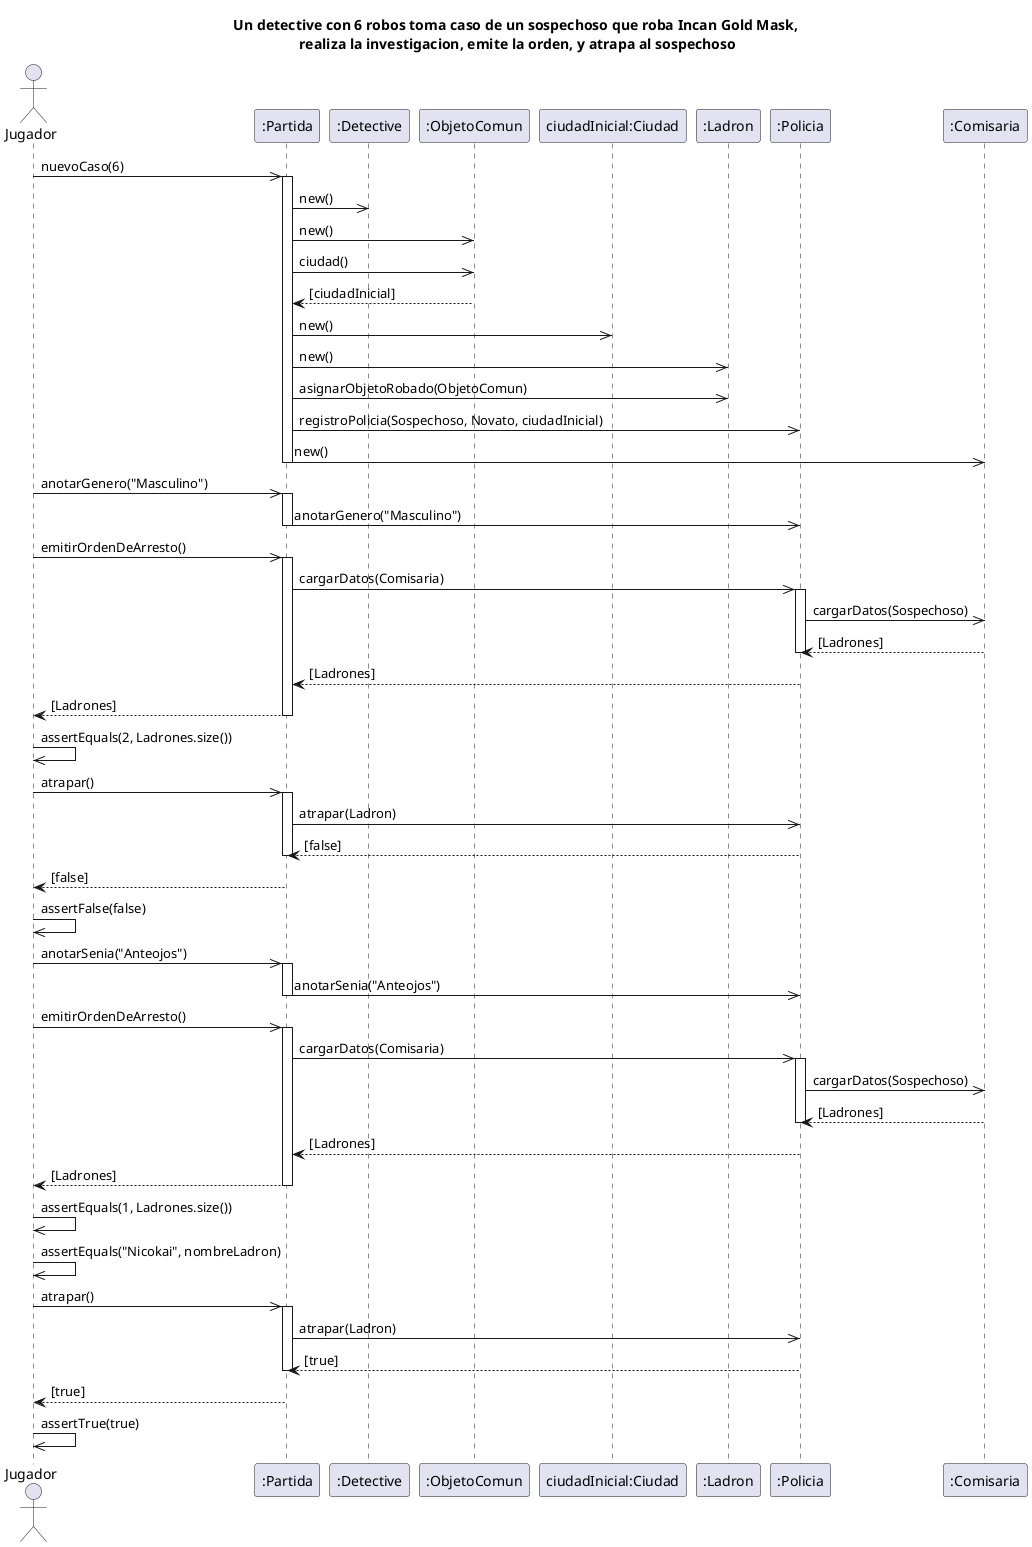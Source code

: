 @startuml
title Un detective con 6 robos toma caso de un sospechoso que roba Incan Gold Mask,\n realiza la investigacion, emite la orden, y atrapa al sospechoso
actor "Jugador" as AlgoThief
participant ":Partida" as Partida
participant ":Detective" as Grado
participant ":ObjetoComun" as ObjetoRobado
participant "ciudadInicial:Ciudad" as Ciudad
participant ":Ladron" as Ladron
participant ":Policia" as Policia
participant ":Comisaria" as Comisaria

AlgoThief ->> Partida : nuevoCaso(6)
activate Partida
    Partida ->> Grado : new()
    Partida ->> ObjetoRobado : new()
    Partida ->> ObjetoRobado : ciudad()
    ObjetoRobado --> Partida : [ciudadInicial]
    Partida ->> Ciudad : new()
    Partida ->> Ladron : new()
    Partida ->> Ladron : asignarObjetoRobado(ObjetoComun)
    Partida ->> Policia : registroPolicia(Sospechoso, Novato, ciudadInicial)
    Partida ->> Comisaria : new()
deactivate Partida

AlgoThief ->> Partida : anotarGenero("Masculino")
activate Partida
Partida ->> Policia : anotarGenero("Masculino")
deactivate Partida

AlgoThief ->> Partida : emitirOrdenDeArresto()
activate Partida
Partida ->> Policia : cargarDatos(Comisaria)
activate Policia
Policia ->> Comisaria : cargarDatos(Sospechoso)
Comisaria --> Policia : [Ladrones]
deactivate Policia
Policia --> Partida : [Ladrones]
Partida --> AlgoThief : [Ladrones]
deactivate Partida

AlgoThief ->> AlgoThief : assertEquals(2, Ladrones.size())
AlgoThief ->> Partida : atrapar()
activate Partida
Partida ->> Policia : atrapar(Ladron)
Policia --> Partida : [false]
deactivate Partida
Partida --> AlgoThief : [false]
AlgoThief ->> AlgoThief : assertFalse(false)
AlgoThief ->> Partida : anotarSenia("Anteojos")
activate Partida
Partida ->> Policia : anotarSenia("Anteojos")
deactivate Partida
AlgoThief ->> Partida : emitirOrdenDeArresto()
activate Partida
Partida ->> Policia : cargarDatos(Comisaria)
activate Policia
Policia ->> Comisaria : cargarDatos(Sospechoso)
Comisaria --> Policia : [Ladrones]
deactivate Policia
Policia --> Partida : [Ladrones]
Partida --> AlgoThief : [Ladrones]
deactivate Partida
AlgoThief ->> AlgoThief : assertEquals(1, Ladrones.size())
AlgoThief ->> AlgoThief : assertEquals("Nicokai", nombreLadron)
AlgoThief ->> Partida : atrapar()
activate Partida
Partida ->> Policia : atrapar(Ladron)
Policia --> Partida : [true]
deactivate Partida
Partida --> AlgoThief : [true]
AlgoThief ->> AlgoThief : assertTrue(true)
@enduml